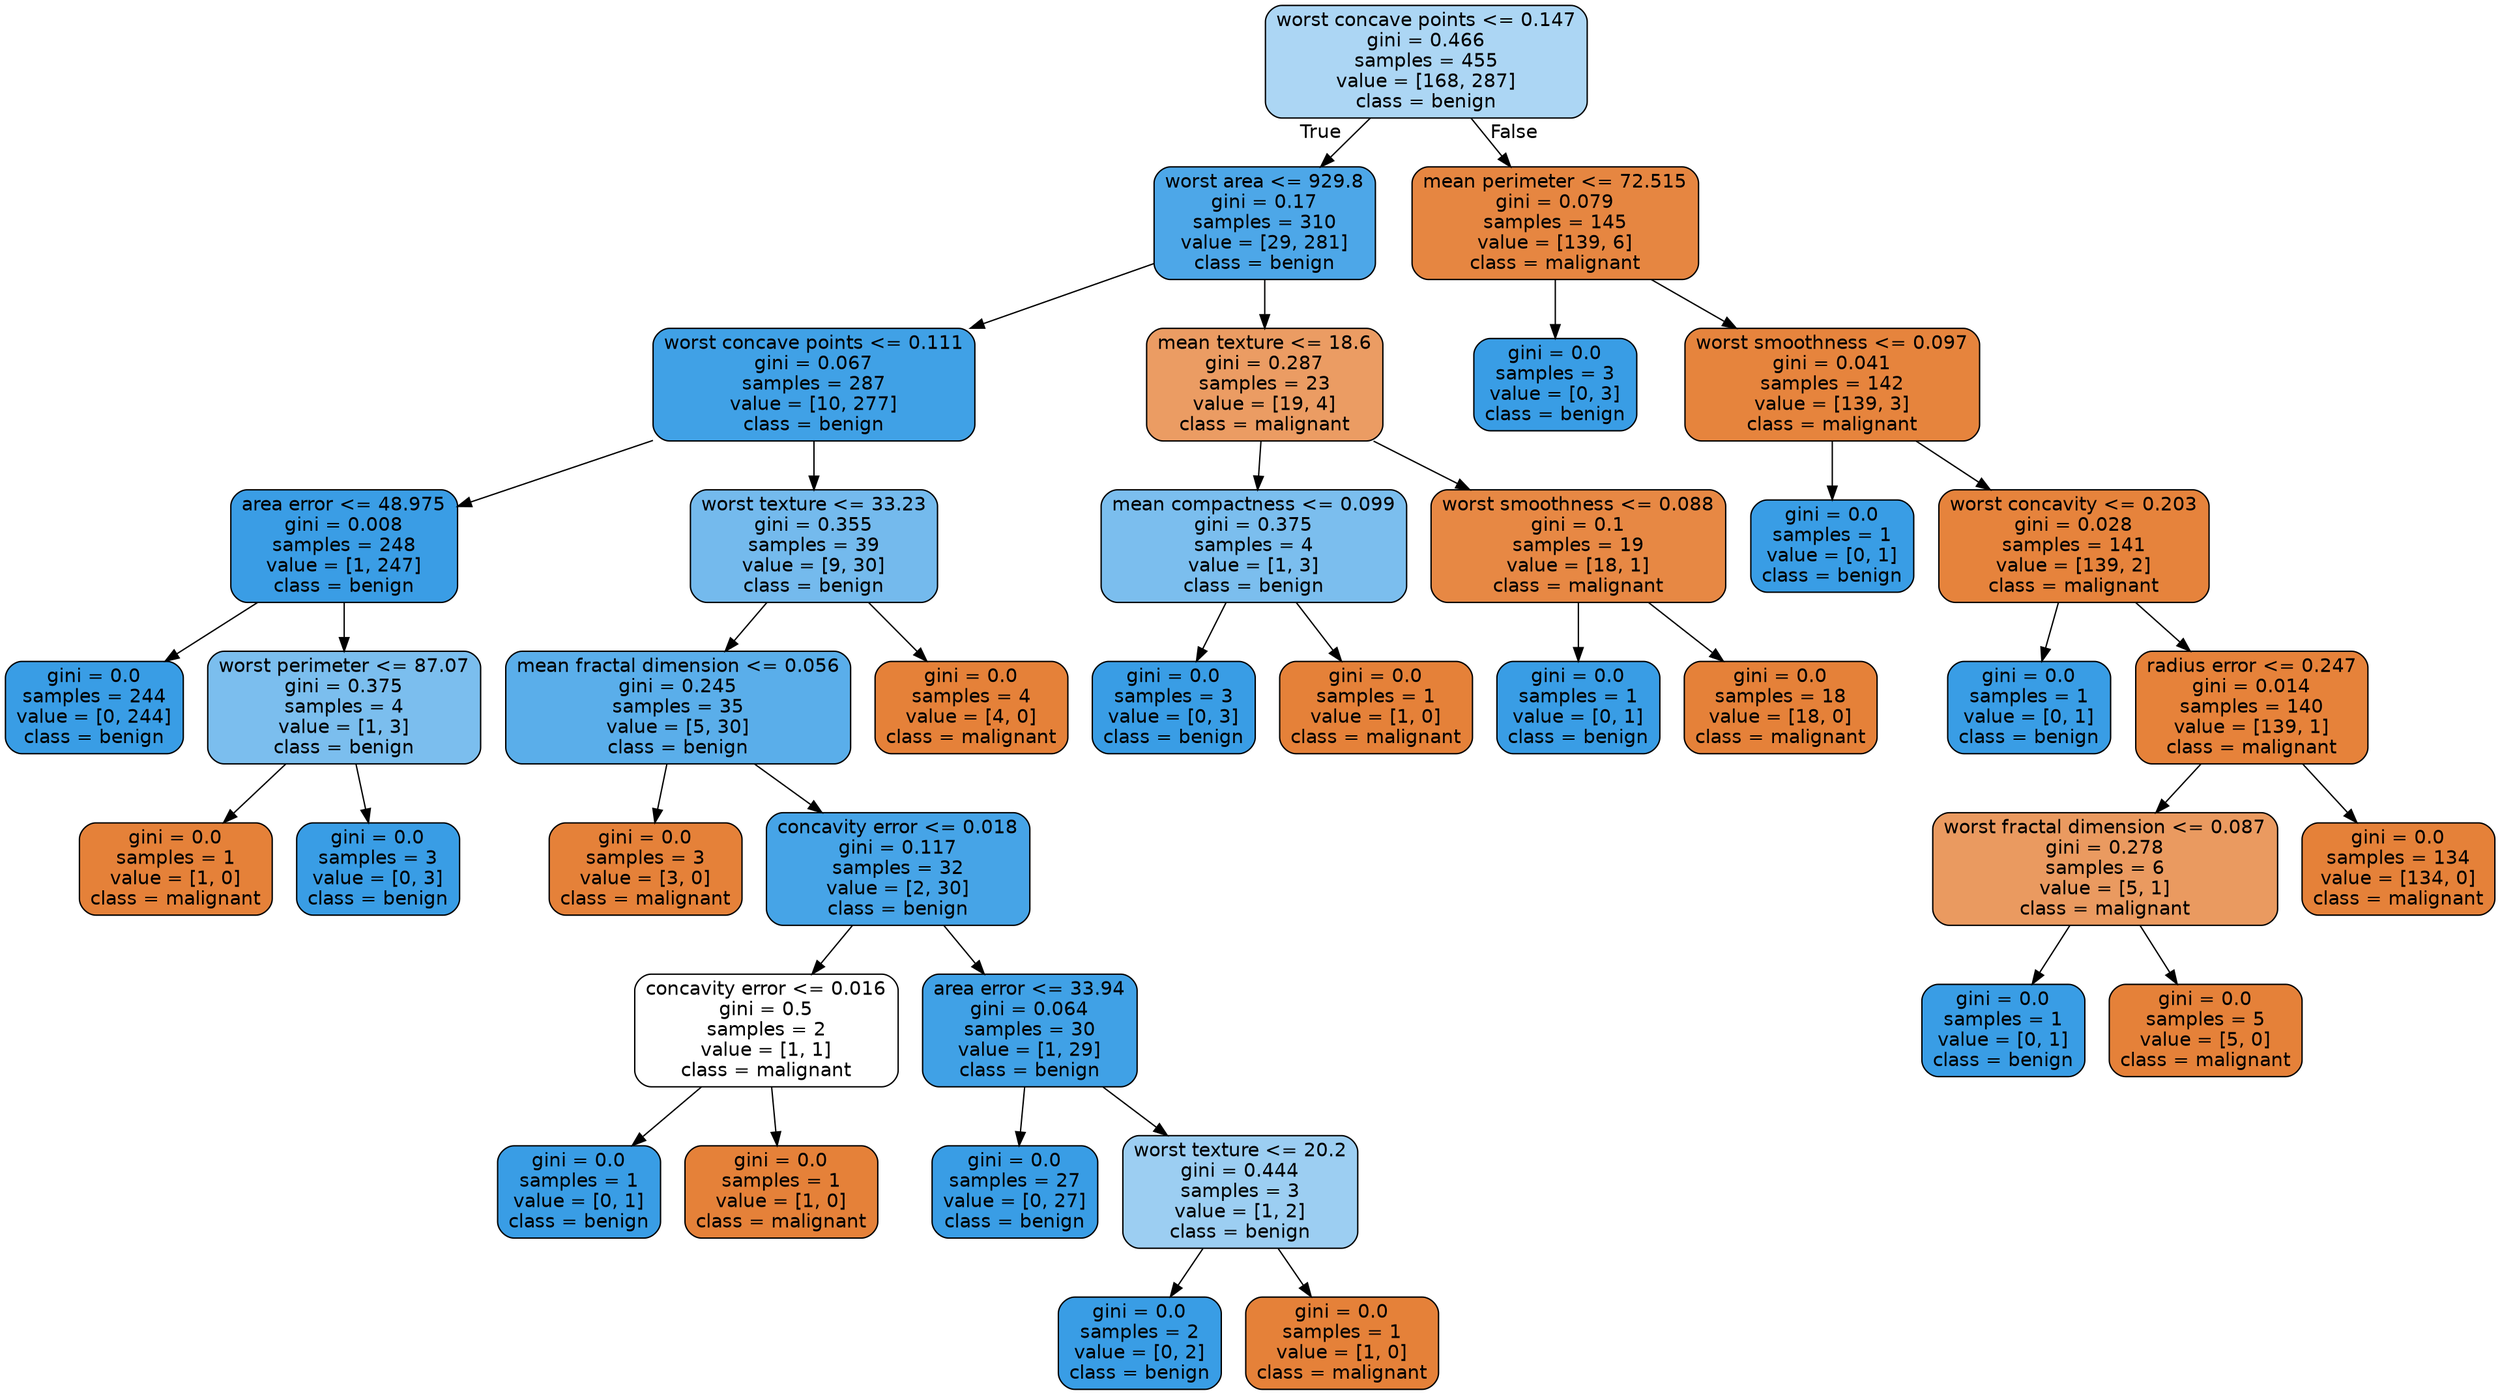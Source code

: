 digraph Tree {
node [shape=box, style="filled, rounded", color="black", fontname=helvetica] ;
edge [fontname=helvetica] ;
0 [label="worst concave points <= 0.147\ngini = 0.466\nsamples = 455\nvalue = [168, 287]\nclass = benign", fillcolor="#399de56a"] ;
1 [label="worst area <= 929.8\ngini = 0.17\nsamples = 310\nvalue = [29, 281]\nclass = benign", fillcolor="#399de5e5"] ;
0 -> 1 [labeldistance=2.5, labelangle=45, headlabel="True"] ;
2 [label="worst concave points <= 0.111\ngini = 0.067\nsamples = 287\nvalue = [10, 277]\nclass = benign", fillcolor="#399de5f6"] ;
1 -> 2 ;
3 [label="area error <= 48.975\ngini = 0.008\nsamples = 248\nvalue = [1, 247]\nclass = benign", fillcolor="#399de5fe"] ;
2 -> 3 ;
4 [label="gini = 0.0\nsamples = 244\nvalue = [0, 244]\nclass = benign", fillcolor="#399de5ff"] ;
3 -> 4 ;
5 [label="worst perimeter <= 87.07\ngini = 0.375\nsamples = 4\nvalue = [1, 3]\nclass = benign", fillcolor="#399de5aa"] ;
3 -> 5 ;
6 [label="gini = 0.0\nsamples = 1\nvalue = [1, 0]\nclass = malignant", fillcolor="#e58139ff"] ;
5 -> 6 ;
7 [label="gini = 0.0\nsamples = 3\nvalue = [0, 3]\nclass = benign", fillcolor="#399de5ff"] ;
5 -> 7 ;
8 [label="worst texture <= 33.23\ngini = 0.355\nsamples = 39\nvalue = [9, 30]\nclass = benign", fillcolor="#399de5b3"] ;
2 -> 8 ;
9 [label="mean fractal dimension <= 0.056\ngini = 0.245\nsamples = 35\nvalue = [5, 30]\nclass = benign", fillcolor="#399de5d4"] ;
8 -> 9 ;
10 [label="gini = 0.0\nsamples = 3\nvalue = [3, 0]\nclass = malignant", fillcolor="#e58139ff"] ;
9 -> 10 ;
11 [label="concavity error <= 0.018\ngini = 0.117\nsamples = 32\nvalue = [2, 30]\nclass = benign", fillcolor="#399de5ee"] ;
9 -> 11 ;
12 [label="concavity error <= 0.016\ngini = 0.5\nsamples = 2\nvalue = [1, 1]\nclass = malignant", fillcolor="#e5813900"] ;
11 -> 12 ;
13 [label="gini = 0.0\nsamples = 1\nvalue = [0, 1]\nclass = benign", fillcolor="#399de5ff"] ;
12 -> 13 ;
14 [label="gini = 0.0\nsamples = 1\nvalue = [1, 0]\nclass = malignant", fillcolor="#e58139ff"] ;
12 -> 14 ;
15 [label="area error <= 33.94\ngini = 0.064\nsamples = 30\nvalue = [1, 29]\nclass = benign", fillcolor="#399de5f6"] ;
11 -> 15 ;
16 [label="gini = 0.0\nsamples = 27\nvalue = [0, 27]\nclass = benign", fillcolor="#399de5ff"] ;
15 -> 16 ;
17 [label="worst texture <= 20.2\ngini = 0.444\nsamples = 3\nvalue = [1, 2]\nclass = benign", fillcolor="#399de57f"] ;
15 -> 17 ;
18 [label="gini = 0.0\nsamples = 2\nvalue = [0, 2]\nclass = benign", fillcolor="#399de5ff"] ;
17 -> 18 ;
19 [label="gini = 0.0\nsamples = 1\nvalue = [1, 0]\nclass = malignant", fillcolor="#e58139ff"] ;
17 -> 19 ;
20 [label="gini = 0.0\nsamples = 4\nvalue = [4, 0]\nclass = malignant", fillcolor="#e58139ff"] ;
8 -> 20 ;
21 [label="mean texture <= 18.6\ngini = 0.287\nsamples = 23\nvalue = [19, 4]\nclass = malignant", fillcolor="#e58139c9"] ;
1 -> 21 ;
22 [label="mean compactness <= 0.099\ngini = 0.375\nsamples = 4\nvalue = [1, 3]\nclass = benign", fillcolor="#399de5aa"] ;
21 -> 22 ;
23 [label="gini = 0.0\nsamples = 3\nvalue = [0, 3]\nclass = benign", fillcolor="#399de5ff"] ;
22 -> 23 ;
24 [label="gini = 0.0\nsamples = 1\nvalue = [1, 0]\nclass = malignant", fillcolor="#e58139ff"] ;
22 -> 24 ;
25 [label="worst smoothness <= 0.088\ngini = 0.1\nsamples = 19\nvalue = [18, 1]\nclass = malignant", fillcolor="#e58139f1"] ;
21 -> 25 ;
26 [label="gini = 0.0\nsamples = 1\nvalue = [0, 1]\nclass = benign", fillcolor="#399de5ff"] ;
25 -> 26 ;
27 [label="gini = 0.0\nsamples = 18\nvalue = [18, 0]\nclass = malignant", fillcolor="#e58139ff"] ;
25 -> 27 ;
28 [label="mean perimeter <= 72.515\ngini = 0.079\nsamples = 145\nvalue = [139, 6]\nclass = malignant", fillcolor="#e58139f4"] ;
0 -> 28 [labeldistance=2.5, labelangle=-45, headlabel="False"] ;
29 [label="gini = 0.0\nsamples = 3\nvalue = [0, 3]\nclass = benign", fillcolor="#399de5ff"] ;
28 -> 29 ;
30 [label="worst smoothness <= 0.097\ngini = 0.041\nsamples = 142\nvalue = [139, 3]\nclass = malignant", fillcolor="#e58139f9"] ;
28 -> 30 ;
31 [label="gini = 0.0\nsamples = 1\nvalue = [0, 1]\nclass = benign", fillcolor="#399de5ff"] ;
30 -> 31 ;
32 [label="worst concavity <= 0.203\ngini = 0.028\nsamples = 141\nvalue = [139, 2]\nclass = malignant", fillcolor="#e58139fb"] ;
30 -> 32 ;
33 [label="gini = 0.0\nsamples = 1\nvalue = [0, 1]\nclass = benign", fillcolor="#399de5ff"] ;
32 -> 33 ;
34 [label="radius error <= 0.247\ngini = 0.014\nsamples = 140\nvalue = [139, 1]\nclass = malignant", fillcolor="#e58139fd"] ;
32 -> 34 ;
35 [label="worst fractal dimension <= 0.087\ngini = 0.278\nsamples = 6\nvalue = [5, 1]\nclass = malignant", fillcolor="#e58139cc"] ;
34 -> 35 ;
36 [label="gini = 0.0\nsamples = 1\nvalue = [0, 1]\nclass = benign", fillcolor="#399de5ff"] ;
35 -> 36 ;
37 [label="gini = 0.0\nsamples = 5\nvalue = [5, 0]\nclass = malignant", fillcolor="#e58139ff"] ;
35 -> 37 ;
38 [label="gini = 0.0\nsamples = 134\nvalue = [134, 0]\nclass = malignant", fillcolor="#e58139ff"] ;
34 -> 38 ;
}